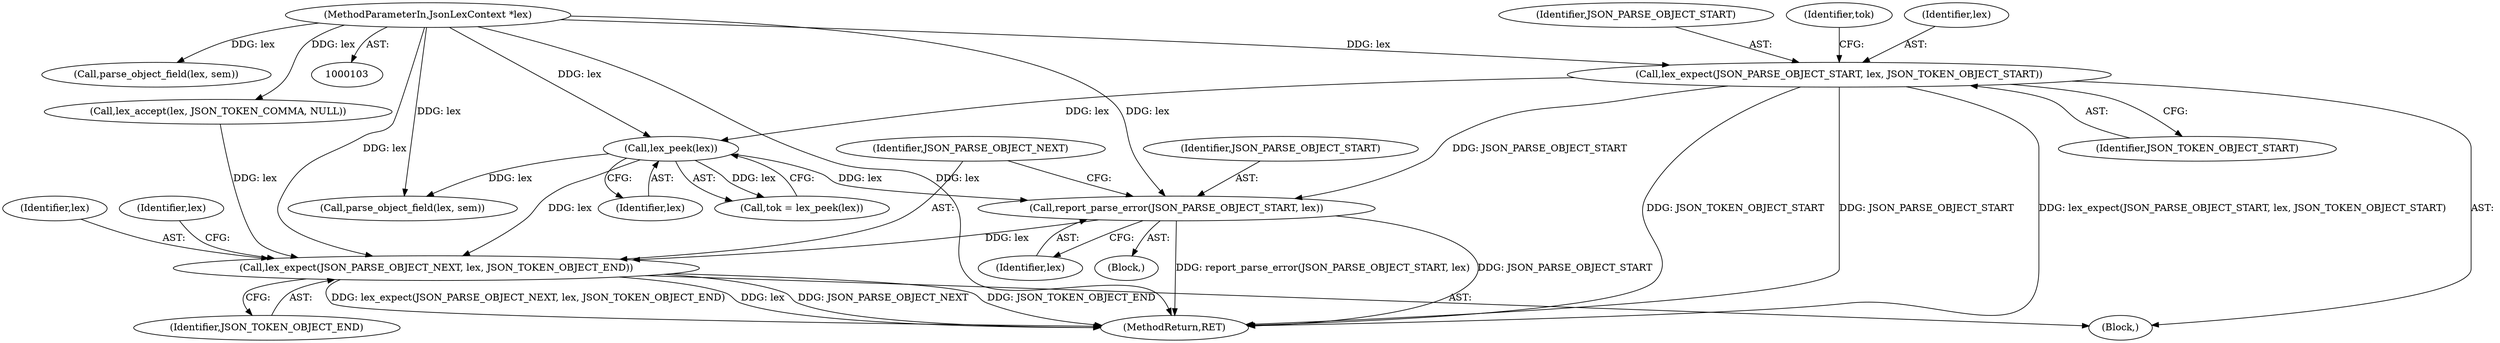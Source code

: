 digraph "0_postgresql_08fa47c4850cea32c3116665975bca219fbf2fe6_1@pointer" {
"1000160" [label="(Call,report_parse_error(JSON_PARSE_OBJECT_START, lex))"];
"1000133" [label="(Call,lex_expect(JSON_PARSE_OBJECT_START, lex, JSON_TOKEN_OBJECT_START))"];
"1000104" [label="(MethodParameterIn,JsonLexContext *lex)"];
"1000139" [label="(Call,lex_peek(lex))"];
"1000163" [label="(Call,lex_expect(JSON_PARSE_OBJECT_NEXT, lex, JSON_TOKEN_OBJECT_END))"];
"1000139" [label="(Call,lex_peek(lex))"];
"1000136" [label="(Identifier,JSON_TOKEN_OBJECT_START)"];
"1000138" [label="(Identifier,tok)"];
"1000104" [label="(MethodParameterIn,JsonLexContext *lex)"];
"1000145" [label="(Call,parse_object_field(lex, sem))"];
"1000137" [label="(Call,tok = lex_peek(lex))"];
"1000135" [label="(Identifier,lex)"];
"1000149" [label="(Call,lex_accept(lex, JSON_TOKEN_COMMA, NULL))"];
"1000163" [label="(Call,lex_expect(JSON_PARSE_OBJECT_NEXT, lex, JSON_TOKEN_OBJECT_END))"];
"1000162" [label="(Identifier,lex)"];
"1000160" [label="(Call,report_parse_error(JSON_PARSE_OBJECT_START, lex))"];
"1000166" [label="(Identifier,JSON_TOKEN_OBJECT_END)"];
"1000153" [label="(Call,parse_object_field(lex, sem))"];
"1000164" [label="(Identifier,JSON_PARSE_OBJECT_NEXT)"];
"1000143" [label="(Block,)"];
"1000140" [label="(Identifier,lex)"];
"1000106" [label="(Block,)"];
"1000179" [label="(MethodReturn,RET)"];
"1000165" [label="(Identifier,lex)"];
"1000133" [label="(Call,lex_expect(JSON_PARSE_OBJECT_START, lex, JSON_TOKEN_OBJECT_START))"];
"1000169" [label="(Identifier,lex)"];
"1000134" [label="(Identifier,JSON_PARSE_OBJECT_START)"];
"1000161" [label="(Identifier,JSON_PARSE_OBJECT_START)"];
"1000160" -> "1000143"  [label="AST: "];
"1000160" -> "1000162"  [label="CFG: "];
"1000161" -> "1000160"  [label="AST: "];
"1000162" -> "1000160"  [label="AST: "];
"1000164" -> "1000160"  [label="CFG: "];
"1000160" -> "1000179"  [label="DDG: report_parse_error(JSON_PARSE_OBJECT_START, lex)"];
"1000160" -> "1000179"  [label="DDG: JSON_PARSE_OBJECT_START"];
"1000133" -> "1000160"  [label="DDG: JSON_PARSE_OBJECT_START"];
"1000139" -> "1000160"  [label="DDG: lex"];
"1000104" -> "1000160"  [label="DDG: lex"];
"1000160" -> "1000163"  [label="DDG: lex"];
"1000133" -> "1000106"  [label="AST: "];
"1000133" -> "1000136"  [label="CFG: "];
"1000134" -> "1000133"  [label="AST: "];
"1000135" -> "1000133"  [label="AST: "];
"1000136" -> "1000133"  [label="AST: "];
"1000138" -> "1000133"  [label="CFG: "];
"1000133" -> "1000179"  [label="DDG: lex_expect(JSON_PARSE_OBJECT_START, lex, JSON_TOKEN_OBJECT_START)"];
"1000133" -> "1000179"  [label="DDG: JSON_PARSE_OBJECT_START"];
"1000133" -> "1000179"  [label="DDG: JSON_TOKEN_OBJECT_START"];
"1000104" -> "1000133"  [label="DDG: lex"];
"1000133" -> "1000139"  [label="DDG: lex"];
"1000104" -> "1000103"  [label="AST: "];
"1000104" -> "1000179"  [label="DDG: lex"];
"1000104" -> "1000139"  [label="DDG: lex"];
"1000104" -> "1000145"  [label="DDG: lex"];
"1000104" -> "1000149"  [label="DDG: lex"];
"1000104" -> "1000153"  [label="DDG: lex"];
"1000104" -> "1000163"  [label="DDG: lex"];
"1000139" -> "1000137"  [label="AST: "];
"1000139" -> "1000140"  [label="CFG: "];
"1000140" -> "1000139"  [label="AST: "];
"1000137" -> "1000139"  [label="CFG: "];
"1000139" -> "1000137"  [label="DDG: lex"];
"1000139" -> "1000145"  [label="DDG: lex"];
"1000139" -> "1000163"  [label="DDG: lex"];
"1000163" -> "1000106"  [label="AST: "];
"1000163" -> "1000166"  [label="CFG: "];
"1000164" -> "1000163"  [label="AST: "];
"1000165" -> "1000163"  [label="AST: "];
"1000166" -> "1000163"  [label="AST: "];
"1000169" -> "1000163"  [label="CFG: "];
"1000163" -> "1000179"  [label="DDG: JSON_TOKEN_OBJECT_END"];
"1000163" -> "1000179"  [label="DDG: lex_expect(JSON_PARSE_OBJECT_NEXT, lex, JSON_TOKEN_OBJECT_END)"];
"1000163" -> "1000179"  [label="DDG: lex"];
"1000163" -> "1000179"  [label="DDG: JSON_PARSE_OBJECT_NEXT"];
"1000149" -> "1000163"  [label="DDG: lex"];
}
